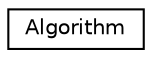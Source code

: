 digraph "Graphical Class Hierarchy"
{
  edge [fontname="Helvetica",fontsize="10",labelfontname="Helvetica",labelfontsize="10"];
  node [fontname="Helvetica",fontsize="10",shape=record];
  rankdir="LR";
  Node0 [label="Algorithm",height=0.2,width=0.4,color="black", fillcolor="white", style="filled",URL="$struct_algorithm.html"];
}
